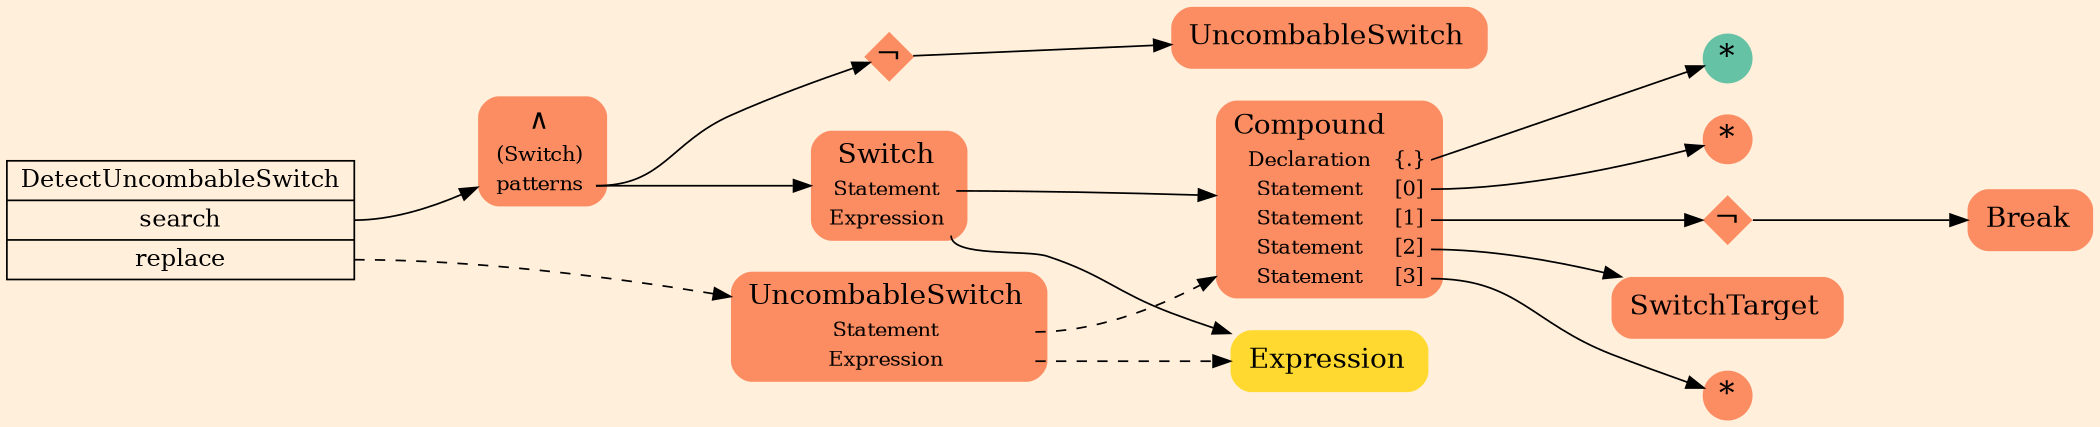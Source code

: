 digraph Inferno {
graph [
rankdir = "LR"
ranksep = 1.0
size = "14,20"
bgcolor = antiquewhite1
color = black
fontcolor = black
];
node [
];
"CR#P18-0" [
shape = "record"
fillcolor = antiquewhite1
label = "<fixed> DetectUncombableSwitch | <port0> search | <port1> replace"
style = "filled"
fontsize = "14"
color = black
fontcolor = black
];
"#B-2-209" [
shape = "plaintext"
fillcolor = "/set28/2"
label = <<TABLE BORDER="0" CELLBORDER="0" CELLSPACING="0">
 <TR>
  <TD><FONT POINT-SIZE="16.0">∧</FONT></TD>
  <TD></TD>
 </TR>
 <TR>
  <TD>(Switch)</TD>
  <TD PORT="port0"></TD>
 </TR>
 <TR>
  <TD>patterns</TD>
  <TD PORT="port1"></TD>
 </TR>
</TABLE>>
style = "rounded,filled"
fontsize = "12"
];
"#B-2-210" [
shape = "diamond"
fillcolor = "/set28/2"
label = <¬>
style = "filled"
fontsize = "18"
penwidth = 0.0
fixedsize = true
width = 0.4
height = 0.4
];
"#B-2-211" [
shape = "plaintext"
fillcolor = "/set28/2"
label = <<TABLE BORDER="0" CELLBORDER="0" CELLSPACING="0">
 <TR>
  <TD><FONT POINT-SIZE="16.0">UncombableSwitch</FONT></TD>
  <TD></TD>
 </TR>
</TABLE>>
style = "rounded,filled"
fontsize = "12"
];
"#B-2-212" [
shape = "plaintext"
fillcolor = "/set28/2"
label = <<TABLE BORDER="0" CELLBORDER="0" CELLSPACING="0">
 <TR>
  <TD><FONT POINT-SIZE="16.0">Switch</FONT></TD>
  <TD></TD>
 </TR>
 <TR>
  <TD>Statement</TD>
  <TD PORT="port0"></TD>
 </TR>
 <TR>
  <TD>Expression</TD>
  <TD PORT="port1"></TD>
 </TR>
</TABLE>>
style = "rounded,filled"
fontsize = "12"
];
"#B-2-214" [
shape = "plaintext"
fillcolor = "/set28/2"
label = <<TABLE BORDER="0" CELLBORDER="0" CELLSPACING="0">
 <TR>
  <TD><FONT POINT-SIZE="16.0">Compound</FONT></TD>
  <TD></TD>
 </TR>
 <TR>
  <TD>Declaration</TD>
  <TD PORT="port0">{.}</TD>
 </TR>
 <TR>
  <TD>Statement</TD>
  <TD PORT="port1">[0]</TD>
 </TR>
 <TR>
  <TD>Statement</TD>
  <TD PORT="port2">[1]</TD>
 </TR>
 <TR>
  <TD>Statement</TD>
  <TD PORT="port3">[2]</TD>
 </TR>
 <TR>
  <TD>Statement</TD>
  <TD PORT="port4">[3]</TD>
 </TR>
</TABLE>>
style = "rounded,filled"
fontsize = "12"
];
"#B-2-215" [
shape = "circle"
fillcolor = "/set28/1"
label = <*>
style = "filled"
fontsize = "18"
penwidth = 0.0
fixedsize = true
width = 0.4
height = 0.4
];
"#B-2-216" [
shape = "circle"
fillcolor = "/set28/2"
label = <*>
style = "filled"
fontsize = "18"
penwidth = 0.0
fixedsize = true
width = 0.4
height = 0.4
];
"#B-2-218" [
shape = "diamond"
fillcolor = "/set28/2"
label = <¬>
style = "filled"
fontsize = "18"
penwidth = 0.0
fixedsize = true
width = 0.4
height = 0.4
];
"#B-2-219" [
shape = "plaintext"
fillcolor = "/set28/2"
label = <<TABLE BORDER="0" CELLBORDER="0" CELLSPACING="0">
 <TR>
  <TD><FONT POINT-SIZE="16.0">Break</FONT></TD>
  <TD></TD>
 </TR>
</TABLE>>
style = "rounded,filled"
fontsize = "12"
];
"#B-2-220" [
shape = "plaintext"
fillcolor = "/set28/2"
label = <<TABLE BORDER="0" CELLBORDER="0" CELLSPACING="0">
 <TR>
  <TD><FONT POINT-SIZE="16.0">SwitchTarget</FONT></TD>
  <TD></TD>
 </TR>
</TABLE>>
style = "rounded,filled"
fontsize = "12"
];
"#B-2-217" [
shape = "circle"
fillcolor = "/set28/2"
label = <*>
style = "filled"
fontsize = "18"
penwidth = 0.0
fixedsize = true
width = 0.4
height = 0.4
];
"#B-2-213" [
shape = "plaintext"
fillcolor = "/set28/6"
label = <<TABLE BORDER="0" CELLBORDER="0" CELLSPACING="0">
 <TR>
  <TD><FONT POINT-SIZE="16.0">Expression</FONT></TD>
  <TD></TD>
 </TR>
</TABLE>>
style = "rounded,filled"
fontsize = "12"
];
"#B-2-221" [
shape = "plaintext"
fillcolor = "/set28/2"
label = <<TABLE BORDER="0" CELLBORDER="0" CELLSPACING="0">
 <TR>
  <TD><FONT POINT-SIZE="16.0">UncombableSwitch</FONT></TD>
  <TD></TD>
 </TR>
 <TR>
  <TD>Statement</TD>
  <TD PORT="port0"></TD>
 </TR>
 <TR>
  <TD>Expression</TD>
  <TD PORT="port1"></TD>
 </TR>
</TABLE>>
style = "rounded,filled"
fontsize = "12"
];
"CR#P18-0":port0 -> "#B-2-209" [style="solid"
color = black
fontcolor = black
];
"CR#P18-0":port1 -> "#B-2-221" [style="dashed"
color = black
fontcolor = black
];
"#B-2-209":port1 -> "#B-2-210" [style="solid"
color = black
fontcolor = black
];
"#B-2-209":port1 -> "#B-2-212" [style="solid"
color = black
fontcolor = black
];
"#B-2-210" -> "#B-2-211" [style="solid"
color = black
fontcolor = black
];
"#B-2-212":port0 -> "#B-2-214" [style="solid"
color = black
fontcolor = black
];
"#B-2-212":port1 -> "#B-2-213" [style="solid"
color = black
fontcolor = black
];
"#B-2-214":port0 -> "#B-2-215" [style="solid"
color = black
fontcolor = black
];
"#B-2-214":port1 -> "#B-2-216" [style="solid"
color = black
fontcolor = black
];
"#B-2-214":port2 -> "#B-2-218" [style="solid"
color = black
fontcolor = black
];
"#B-2-214":port3 -> "#B-2-220" [style="solid"
color = black
fontcolor = black
];
"#B-2-214":port4 -> "#B-2-217" [style="solid"
color = black
fontcolor = black
];
"#B-2-218" -> "#B-2-219" [style="solid"
color = black
fontcolor = black
];
"#B-2-221":port0 -> "#B-2-214" [style="dashed"
color = black
fontcolor = black
];
"#B-2-221":port1 -> "#B-2-213" [style="dashed"
color = black
fontcolor = black
];
}
